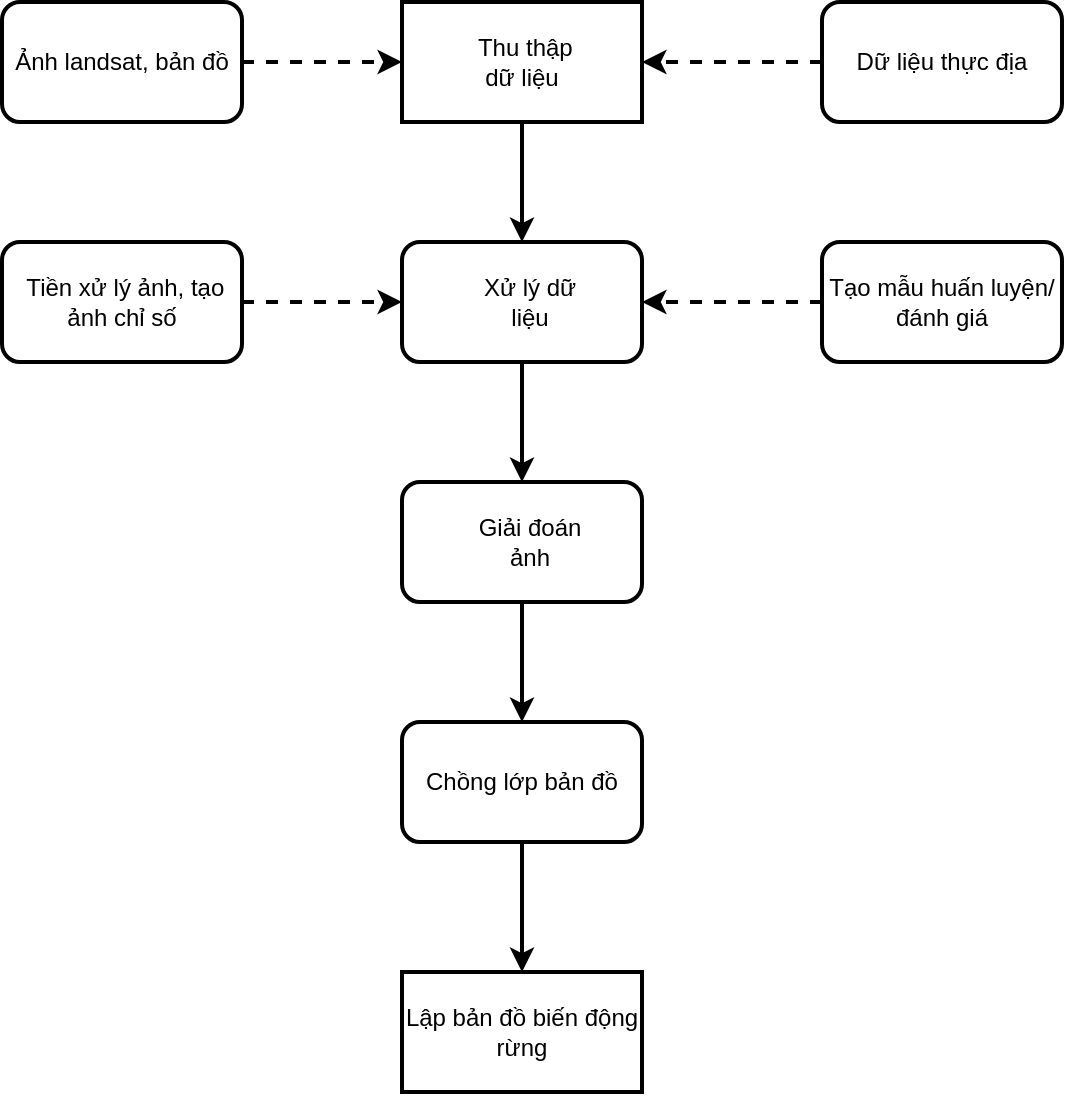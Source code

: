 <mxfile version="26.0.6">
  <diagram name="Trang-1" id="nce4DxO_A5__pDeRbW9e">
    <mxGraphModel dx="954" dy="639" grid="1" gridSize="10" guides="1" tooltips="1" connect="1" arrows="1" fold="1" page="1" pageScale="1" pageWidth="827" pageHeight="1169" math="0" shadow="0">
      <root>
        <mxCell id="0" />
        <mxCell id="1" parent="0" />
        <mxCell id="VAHyn8yl-rxrOIaUWyb0-12" style="edgeStyle=orthogonalEdgeStyle;rounded=0;orthogonalLoop=1;jettySize=auto;html=1;exitX=0.5;exitY=1;exitDx=0;exitDy=0;entryX=0.5;entryY=0;entryDx=0;entryDy=0;strokeWidth=2;" parent="1" source="VAHyn8yl-rxrOIaUWyb0-1" target="VAHyn8yl-rxrOIaUWyb0-3" edge="1">
          <mxGeometry relative="1" as="geometry" />
        </mxCell>
        <mxCell id="VAHyn8yl-rxrOIaUWyb0-1" value="" style="rounded=0;whiteSpace=wrap;html=1;strokeWidth=2;" parent="1" vertex="1">
          <mxGeometry x="320" y="40" width="120" height="60" as="geometry" />
        </mxCell>
        <mxCell id="VAHyn8yl-rxrOIaUWyb0-2" value="Lập bản đồ biến động rừng" style="rounded=0;whiteSpace=wrap;html=1;strokeWidth=2;" parent="1" vertex="1">
          <mxGeometry x="320" y="525" width="120" height="60" as="geometry" />
        </mxCell>
        <mxCell id="VAHyn8yl-rxrOIaUWyb0-13" style="edgeStyle=orthogonalEdgeStyle;rounded=0;orthogonalLoop=1;jettySize=auto;html=1;exitX=0.5;exitY=1;exitDx=0;exitDy=0;entryX=0.5;entryY=0;entryDx=0;entryDy=0;strokeWidth=2;" parent="1" source="VAHyn8yl-rxrOIaUWyb0-3" target="VAHyn8yl-rxrOIaUWyb0-4" edge="1">
          <mxGeometry relative="1" as="geometry" />
        </mxCell>
        <mxCell id="VAHyn8yl-rxrOIaUWyb0-3" value="" style="rounded=1;whiteSpace=wrap;html=1;strokeWidth=2;" parent="1" vertex="1">
          <mxGeometry x="320" y="160" width="120" height="60" as="geometry" />
        </mxCell>
        <mxCell id="VAHyn8yl-rxrOIaUWyb0-15" style="edgeStyle=orthogonalEdgeStyle;rounded=0;orthogonalLoop=1;jettySize=auto;html=1;exitX=0.5;exitY=1;exitDx=0;exitDy=0;entryX=0.5;entryY=0;entryDx=0;entryDy=0;strokeWidth=2;" parent="1" source="VAHyn8yl-rxrOIaUWyb0-4" target="VAHyn8yl-rxrOIaUWyb0-5" edge="1">
          <mxGeometry relative="1" as="geometry" />
        </mxCell>
        <mxCell id="VAHyn8yl-rxrOIaUWyb0-4" value="" style="rounded=1;whiteSpace=wrap;html=1;strokeWidth=2;" parent="1" vertex="1">
          <mxGeometry x="320" y="280" width="120" height="60" as="geometry" />
        </mxCell>
        <mxCell id="VAHyn8yl-rxrOIaUWyb0-17" style="edgeStyle=orthogonalEdgeStyle;rounded=0;orthogonalLoop=1;jettySize=auto;html=1;exitX=0.5;exitY=1;exitDx=0;exitDy=0;entryX=0.5;entryY=0;entryDx=0;entryDy=0;strokeWidth=2;" parent="1" source="VAHyn8yl-rxrOIaUWyb0-5" target="VAHyn8yl-rxrOIaUWyb0-2" edge="1">
          <mxGeometry relative="1" as="geometry" />
        </mxCell>
        <mxCell id="VAHyn8yl-rxrOIaUWyb0-5" value="Chồng lớp bản đồ" style="rounded=1;whiteSpace=wrap;html=1;strokeWidth=2;" parent="1" vertex="1">
          <mxGeometry x="320" y="400" width="120" height="60" as="geometry" />
        </mxCell>
        <mxCell id="VAHyn8yl-rxrOIaUWyb0-6" value="&amp;nbsp;Thu thập dữ liệu" style="text;html=1;align=center;verticalAlign=middle;whiteSpace=wrap;rounded=0;" parent="1" vertex="1">
          <mxGeometry x="350" y="55" width="60" height="30" as="geometry" />
        </mxCell>
        <mxCell id="VAHyn8yl-rxrOIaUWyb0-8" value="Xử lý dữ liệu" style="text;html=1;align=center;verticalAlign=middle;whiteSpace=wrap;rounded=0;" parent="1" vertex="1">
          <mxGeometry x="354" y="175" width="60" height="30" as="geometry" />
        </mxCell>
        <mxCell id="VAHyn8yl-rxrOIaUWyb0-9" value="Giải đoán ảnh" style="text;html=1;align=center;verticalAlign=middle;whiteSpace=wrap;rounded=0;" parent="1" vertex="1">
          <mxGeometry x="354" y="295" width="60" height="30" as="geometry" />
        </mxCell>
        <mxCell id="VAHyn8yl-rxrOIaUWyb0-19" style="edgeStyle=orthogonalEdgeStyle;rounded=0;orthogonalLoop=1;jettySize=auto;html=1;exitX=1;exitY=0.5;exitDx=0;exitDy=0;entryX=0;entryY=0.5;entryDx=0;entryDy=0;dashed=1;strokeWidth=2;" parent="1" source="VAHyn8yl-rxrOIaUWyb0-18" target="VAHyn8yl-rxrOIaUWyb0-1" edge="1">
          <mxGeometry relative="1" as="geometry" />
        </mxCell>
        <mxCell id="VAHyn8yl-rxrOIaUWyb0-18" value="Ảnh landsat, bản đồ" style="rounded=1;whiteSpace=wrap;html=1;strokeWidth=2;" parent="1" vertex="1">
          <mxGeometry x="120" y="40" width="120" height="60" as="geometry" />
        </mxCell>
        <mxCell id="VAHyn8yl-rxrOIaUWyb0-23" style="edgeStyle=orthogonalEdgeStyle;rounded=0;orthogonalLoop=1;jettySize=auto;html=1;exitX=1;exitY=0.5;exitDx=0;exitDy=0;entryX=0;entryY=0.5;entryDx=0;entryDy=0;dashed=1;strokeWidth=2;" parent="1" source="VAHyn8yl-rxrOIaUWyb0-20" target="VAHyn8yl-rxrOIaUWyb0-3" edge="1">
          <mxGeometry relative="1" as="geometry" />
        </mxCell>
        <mxCell id="VAHyn8yl-rxrOIaUWyb0-20" value="&amp;nbsp;Tiền xử lý ảnh, tạo ảnh chỉ số" style="rounded=1;whiteSpace=wrap;html=1;strokeWidth=2;" parent="1" vertex="1">
          <mxGeometry x="120" y="160" width="120" height="60" as="geometry" />
        </mxCell>
        <mxCell id="VAHyn8yl-rxrOIaUWyb0-22" style="edgeStyle=orthogonalEdgeStyle;rounded=0;orthogonalLoop=1;jettySize=auto;html=1;exitX=0;exitY=0.5;exitDx=0;exitDy=0;entryX=1;entryY=0.5;entryDx=0;entryDy=0;dashed=1;strokeWidth=2;" parent="1" source="VAHyn8yl-rxrOIaUWyb0-21" target="VAHyn8yl-rxrOIaUWyb0-1" edge="1">
          <mxGeometry relative="1" as="geometry" />
        </mxCell>
        <mxCell id="VAHyn8yl-rxrOIaUWyb0-21" value="Dữ liệu thực địa" style="rounded=1;whiteSpace=wrap;html=1;strokeWidth=2;" parent="1" vertex="1">
          <mxGeometry x="530" y="40" width="120" height="60" as="geometry" />
        </mxCell>
        <mxCell id="VAHyn8yl-rxrOIaUWyb0-26" style="edgeStyle=orthogonalEdgeStyle;rounded=0;orthogonalLoop=1;jettySize=auto;html=1;exitX=0;exitY=0.5;exitDx=0;exitDy=0;entryX=1;entryY=0.5;entryDx=0;entryDy=0;dashed=1;strokeWidth=2;" parent="1" source="VAHyn8yl-rxrOIaUWyb0-25" target="VAHyn8yl-rxrOIaUWyb0-3" edge="1">
          <mxGeometry relative="1" as="geometry" />
        </mxCell>
        <mxCell id="VAHyn8yl-rxrOIaUWyb0-25" value="Tạo mẫu huấn luyện/ đánh giá" style="rounded=1;whiteSpace=wrap;html=1;strokeWidth=2;" parent="1" vertex="1">
          <mxGeometry x="530" y="160" width="120" height="60" as="geometry" />
        </mxCell>
      </root>
    </mxGraphModel>
  </diagram>
</mxfile>
